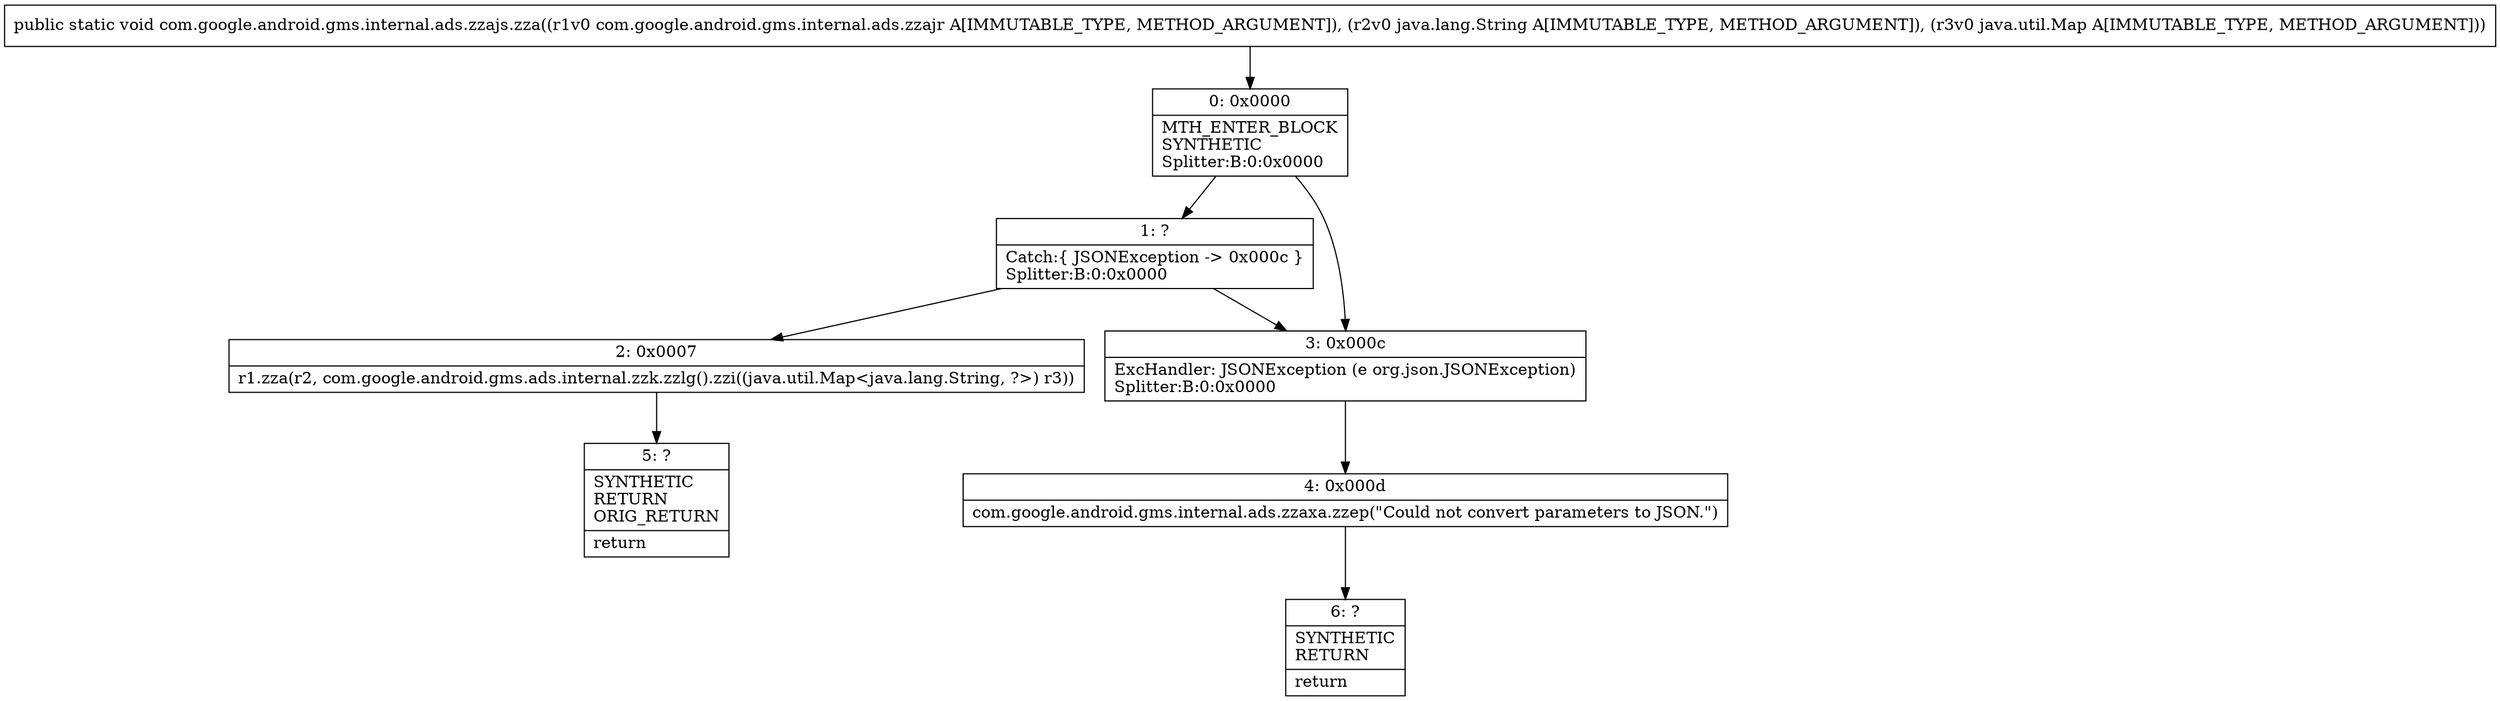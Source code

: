 digraph "CFG forcom.google.android.gms.internal.ads.zzajs.zza(Lcom\/google\/android\/gms\/internal\/ads\/zzajr;Ljava\/lang\/String;Ljava\/util\/Map;)V" {
Node_0 [shape=record,label="{0\:\ 0x0000|MTH_ENTER_BLOCK\lSYNTHETIC\lSplitter:B:0:0x0000\l}"];
Node_1 [shape=record,label="{1\:\ ?|Catch:\{ JSONException \-\> 0x000c \}\lSplitter:B:0:0x0000\l}"];
Node_2 [shape=record,label="{2\:\ 0x0007|r1.zza(r2, com.google.android.gms.ads.internal.zzk.zzlg().zzi((java.util.Map\<java.lang.String, ?\>) r3))\l}"];
Node_3 [shape=record,label="{3\:\ 0x000c|ExcHandler: JSONException (e org.json.JSONException)\lSplitter:B:0:0x0000\l}"];
Node_4 [shape=record,label="{4\:\ 0x000d|com.google.android.gms.internal.ads.zzaxa.zzep(\"Could not convert parameters to JSON.\")\l}"];
Node_5 [shape=record,label="{5\:\ ?|SYNTHETIC\lRETURN\lORIG_RETURN\l|return\l}"];
Node_6 [shape=record,label="{6\:\ ?|SYNTHETIC\lRETURN\l|return\l}"];
MethodNode[shape=record,label="{public static void com.google.android.gms.internal.ads.zzajs.zza((r1v0 com.google.android.gms.internal.ads.zzajr A[IMMUTABLE_TYPE, METHOD_ARGUMENT]), (r2v0 java.lang.String A[IMMUTABLE_TYPE, METHOD_ARGUMENT]), (r3v0 java.util.Map A[IMMUTABLE_TYPE, METHOD_ARGUMENT])) }"];
MethodNode -> Node_0;
Node_0 -> Node_1;
Node_0 -> Node_3;
Node_1 -> Node_2;
Node_1 -> Node_3;
Node_2 -> Node_5;
Node_3 -> Node_4;
Node_4 -> Node_6;
}


